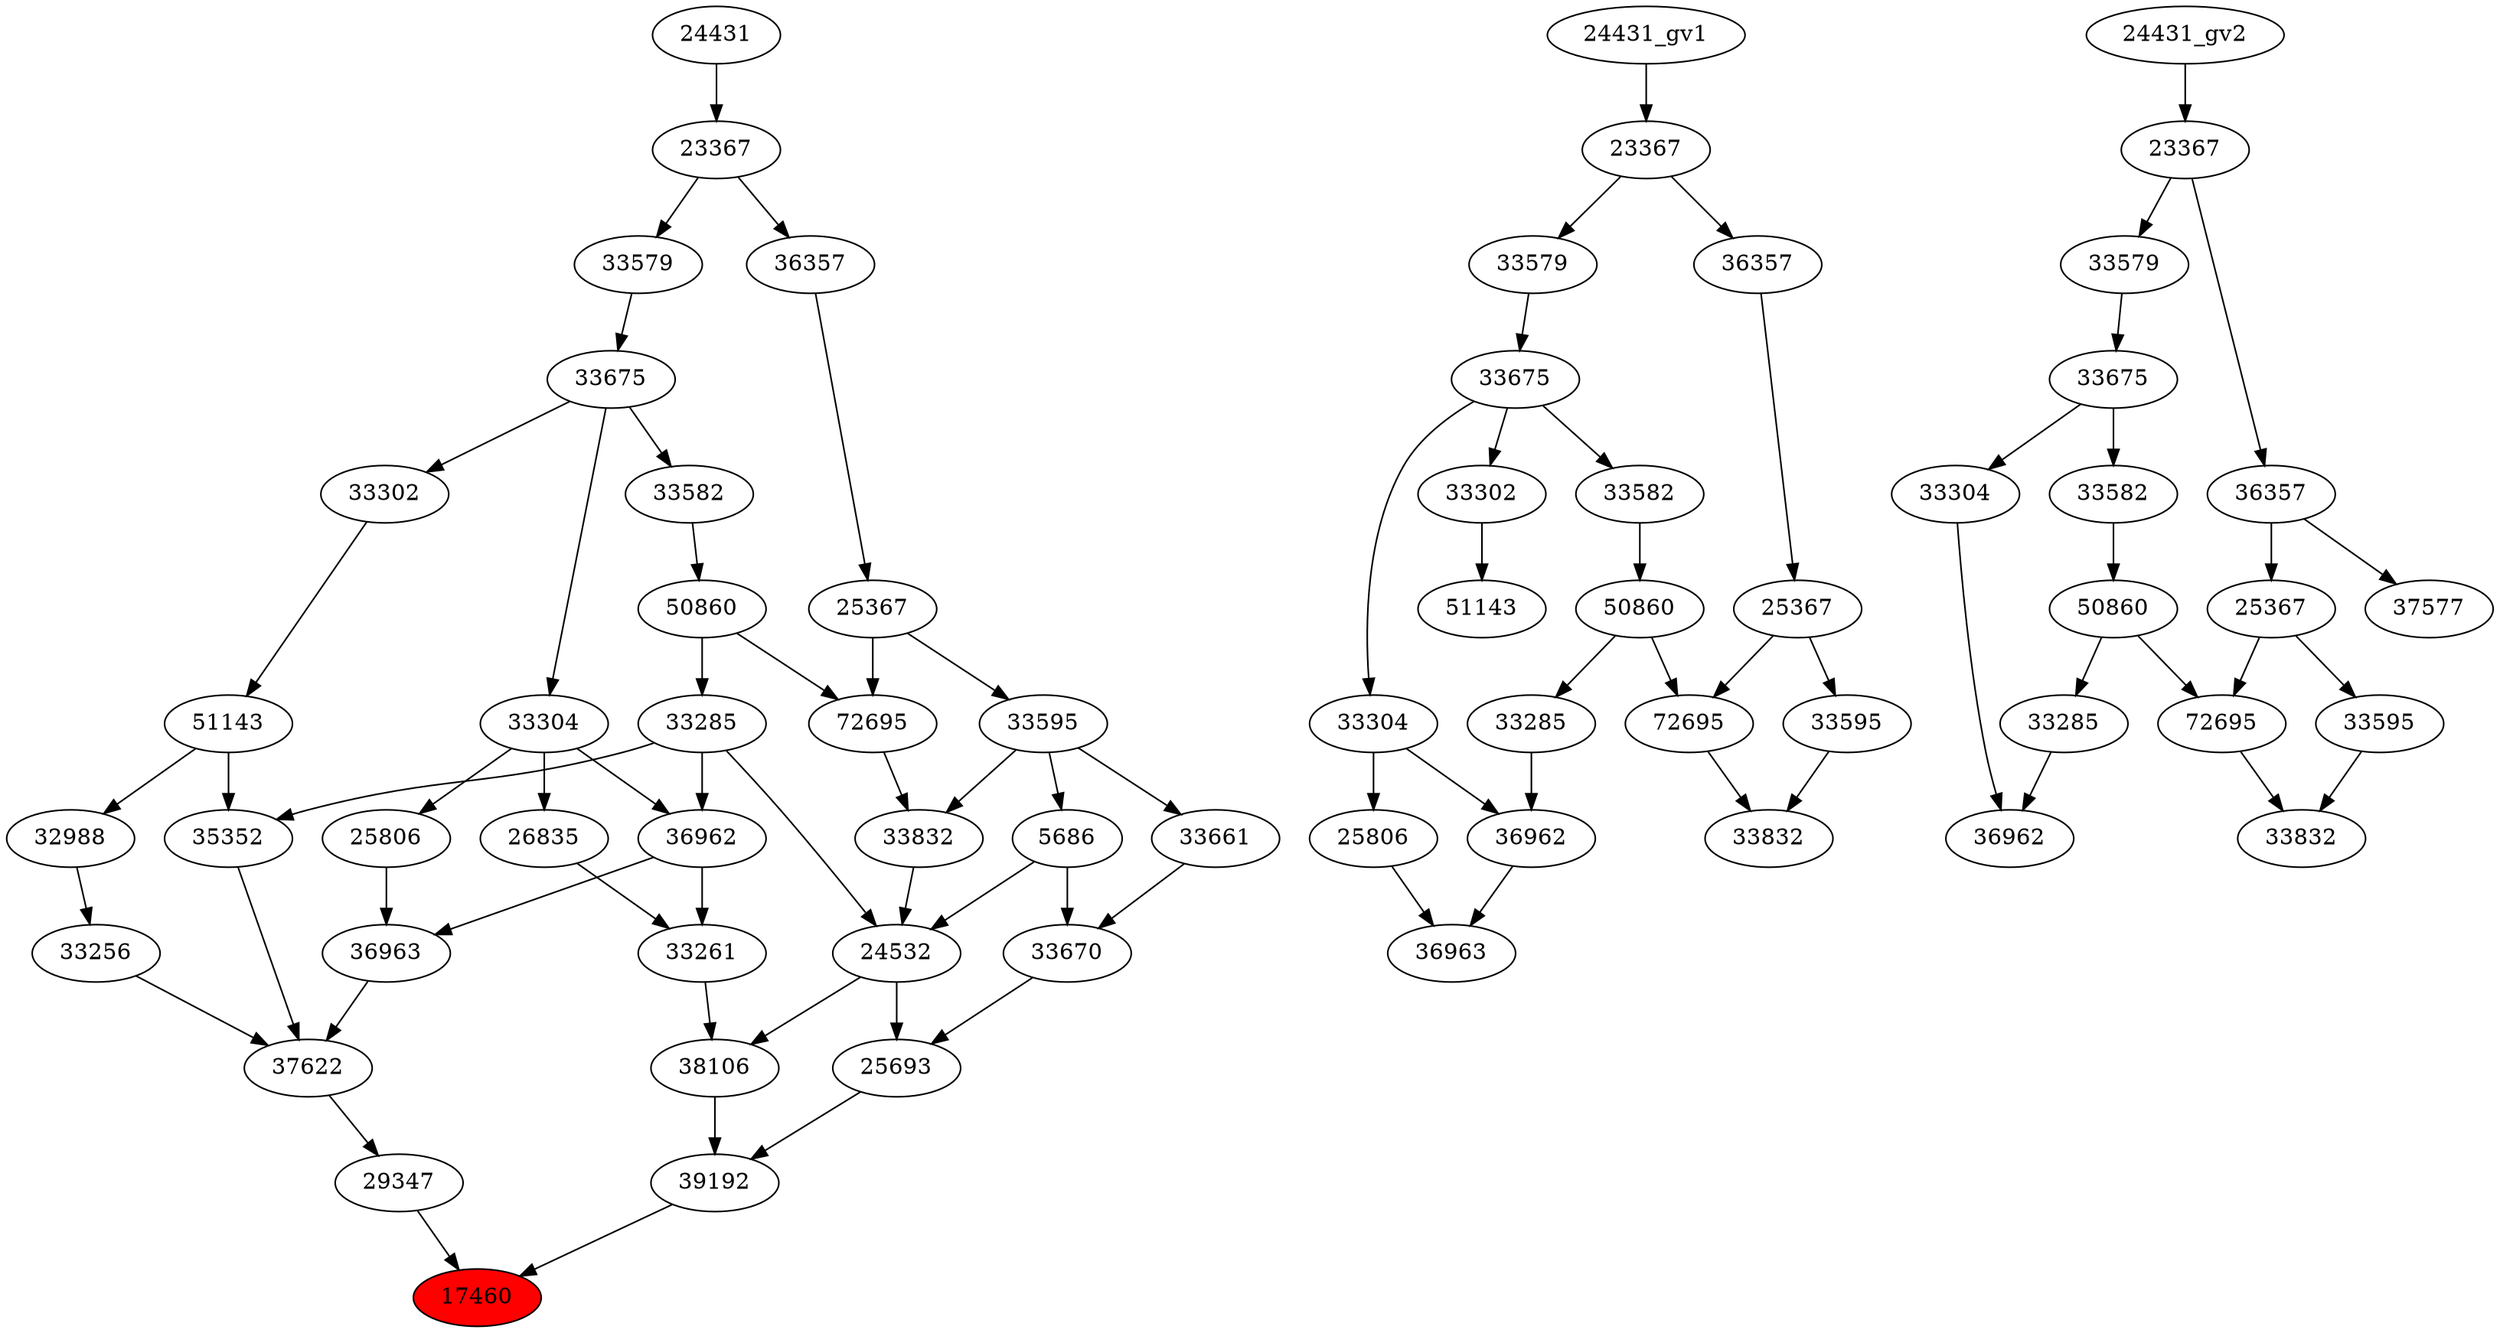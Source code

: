 strict digraph root {
	node [label="\N"];
	{
		node [fillcolor="",
			label="\N",
			style=""
		];
		17460		 [fillcolor=red,
			label=17460,
			style=filled];
		39192		 [label=39192];
		39192 -> 17460;
		29347		 [label=29347];
		29347 -> 17460;
		38106		 [label=38106];
		38106 -> 39192;
		25693		 [label=25693];
		25693 -> 39192;
		37622		 [label=37622];
		37622 -> 29347;
		33261		 [label=33261];
		33261 -> 38106;
		24532		 [label=24532];
		24532 -> 38106;
		24532 -> 25693;
		33670		 [label=33670];
		33670 -> 25693;
		36963		 [label=36963];
		36963 -> 37622;
		35352		 [label=35352];
		35352 -> 37622;
		33256		 [label=33256];
		33256 -> 37622;
		36962		 [label=36962];
		36962 -> 33261;
		36962 -> 36963;
		26835		 [label=26835];
		26835 -> 33261;
		33285		 [label=33285];
		33285 -> 24532;
		33285 -> 35352;
		33285 -> 36962;
		5686		 [label=5686];
		5686 -> 24532;
		5686 -> 33670;
		33832		 [label=33832];
		33832 -> 24532;
		33661		 [label=33661];
		33661 -> 33670;
		25806		 [label=25806];
		25806 -> 36963;
		51143		 [label=51143];
		51143 -> 35352;
		32988		 [label=32988];
		51143 -> 32988;
		32988 -> 33256;
		33304		 [label=33304];
		33304 -> 36962;
		33304 -> 26835;
		33304 -> 25806;
		50860		 [label=50860];
		50860 -> 33285;
		72695		 [label=72695];
		50860 -> 72695;
		33595		 [label=33595];
		33595 -> 5686;
		33595 -> 33832;
		33595 -> 33661;
		72695 -> 33832;
		33302		 [label=33302];
		33302 -> 51143;
		33675		 [label=33675];
		33675 -> 33304;
		33675 -> 33302;
		33582		 [label=33582];
		33675 -> 33582;
		33582 -> 50860;
		25367		 [label=25367];
		25367 -> 33595;
		25367 -> 72695;
		33579		 [label=33579];
		33579 -> 33675;
		36357		 [label=36357];
		36357 -> 25367;
		23367		 [label=23367];
		23367 -> 33579;
		23367 -> 36357;
		24431		 [label=24431];
		24431 -> 23367;
	}
	{
		node [label="\N"];
		"36963_gv1"		 [label=36963];
		"36962_gv1"		 [label=36962];
		"36962_gv1" -> "36963_gv1";
		"25806_gv1"		 [label=25806];
		"25806_gv1" -> "36963_gv1";
		"33285_gv1"		 [label=33285];
		"33285_gv1" -> "36962_gv1";
		"33304_gv1"		 [label=33304];
		"33304_gv1" -> "36962_gv1";
		"33304_gv1" -> "25806_gv1";
		"50860_gv1"		 [label=50860];
		"50860_gv1" -> "33285_gv1";
		"72695_gv1"		 [label=72695];
		"50860_gv1" -> "72695_gv1";
		"33832_gv1"		 [label=33832];
		"72695_gv1" -> "33832_gv1";
		"33595_gv1"		 [label=33595];
		"33595_gv1" -> "33832_gv1";
		"51143_gv1"		 [label=51143];
		"33302_gv1"		 [label=33302];
		"33302_gv1" -> "51143_gv1";
		"33675_gv1"		 [label=33675];
		"33675_gv1" -> "33304_gv1";
		"33675_gv1" -> "33302_gv1";
		"33582_gv1"		 [label=33582];
		"33675_gv1" -> "33582_gv1";
		"33582_gv1" -> "50860_gv1";
		"25367_gv1"		 [label=25367];
		"25367_gv1" -> "72695_gv1";
		"25367_gv1" -> "33595_gv1";
		"33579_gv1"		 [label=33579];
		"33579_gv1" -> "33675_gv1";
		"36357_gv1"		 [label=36357];
		"36357_gv1" -> "25367_gv1";
		"23367_gv1"		 [label=23367];
		"23367_gv1" -> "33579_gv1";
		"23367_gv1" -> "36357_gv1";
		"24431_gv1" -> "23367_gv1";
	}
	{
		node [label="\N"];
		"50860_gv2"		 [label=50860];
		"33285_gv2"		 [label=33285];
		"50860_gv2" -> "33285_gv2";
		"72695_gv2"		 [label=72695];
		"50860_gv2" -> "72695_gv2";
		"33582_gv2"		 [label=33582];
		"33582_gv2" -> "50860_gv2";
		"36962_gv2"		 [label=36962];
		"33285_gv2" -> "36962_gv2";
		"33304_gv2"		 [label=33304];
		"33304_gv2" -> "36962_gv2";
		"33675_gv2"		 [label=33675];
		"33675_gv2" -> "33582_gv2";
		"33675_gv2" -> "33304_gv2";
		"33832_gv2"		 [label=33832];
		"72695_gv2" -> "33832_gv2";
		"33595_gv2"		 [label=33595];
		"33595_gv2" -> "33832_gv2";
		"33579_gv2"		 [label=33579];
		"33579_gv2" -> "33675_gv2";
		"25367_gv2"		 [label=25367];
		"25367_gv2" -> "72695_gv2";
		"25367_gv2" -> "33595_gv2";
		37577		 [label=37577];
		"36357_gv2"		 [label=36357];
		"36357_gv2" -> "25367_gv2";
		"36357_gv2" -> 37577;
		"23367_gv2"		 [label=23367];
		"23367_gv2" -> "33579_gv2";
		"23367_gv2" -> "36357_gv2";
		"24431_gv2" -> "23367_gv2";
	}
}
